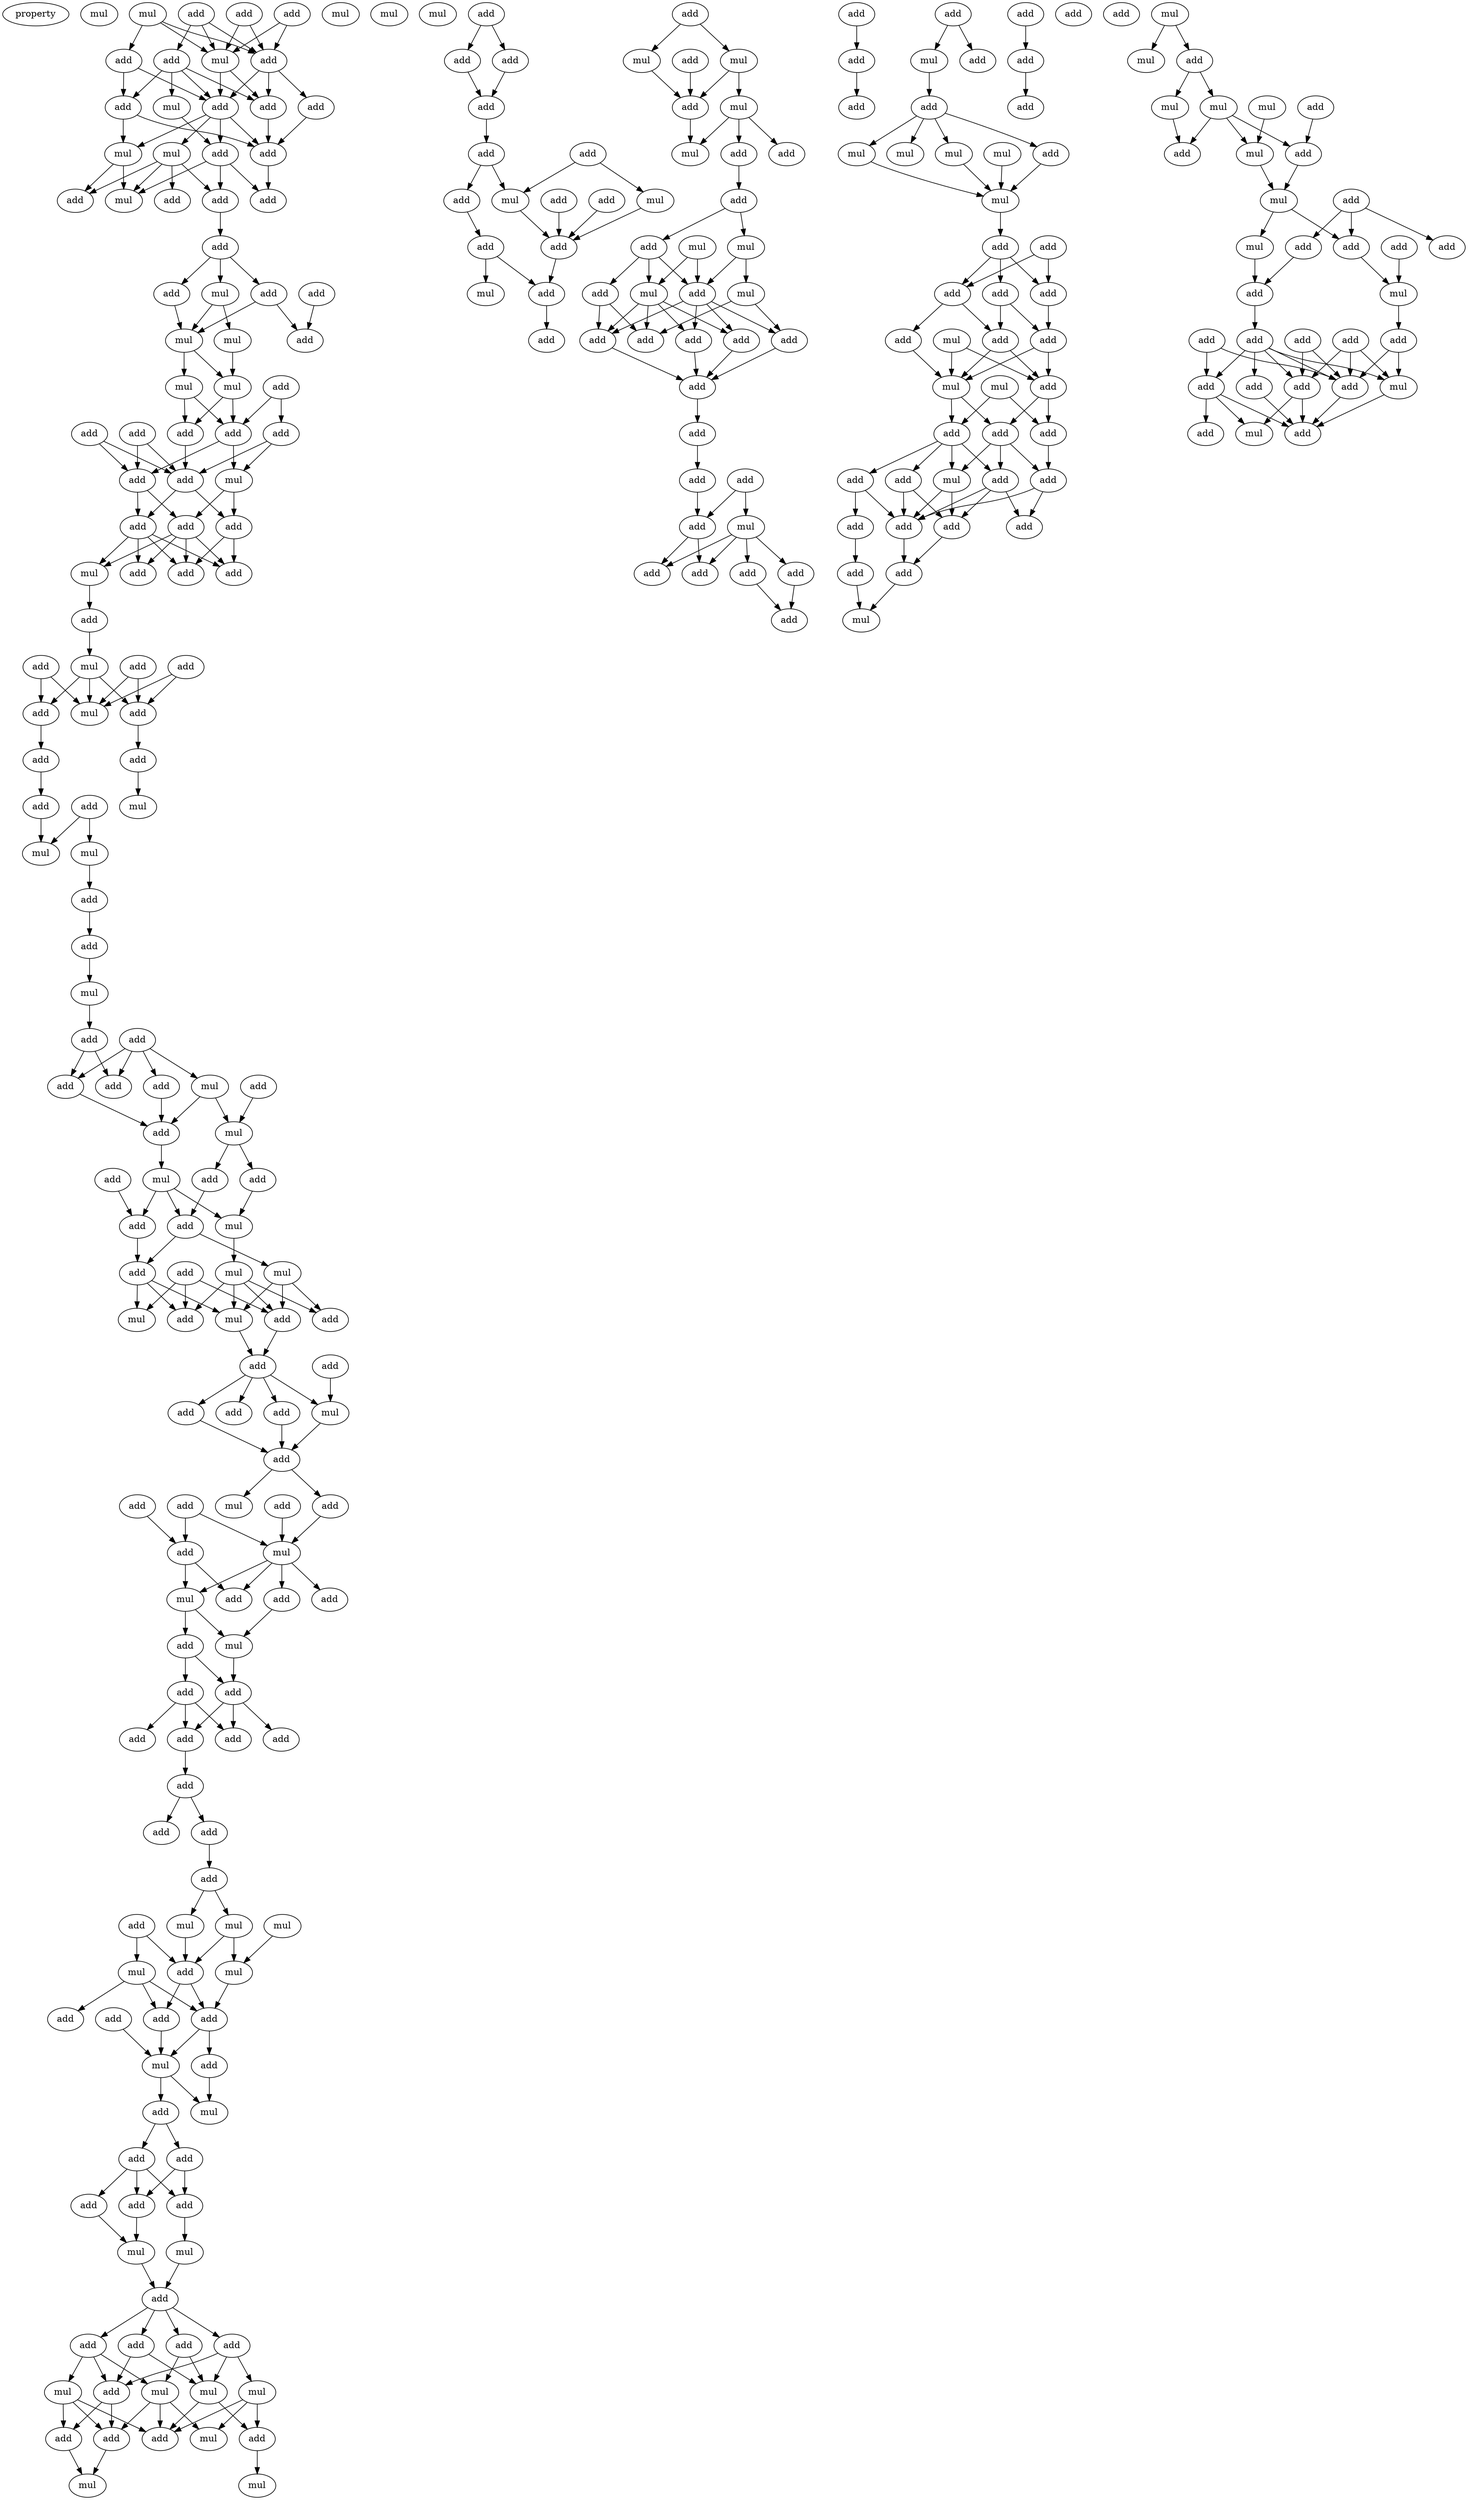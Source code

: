 digraph {
    node [fontcolor=black]
    property [mul=2,lf=1.9]
    0 [ label = mul ];
    1 [ label = mul ];
    2 [ label = add ];
    3 [ label = add ];
    4 [ label = add ];
    5 [ label = add ];
    6 [ label = mul ];
    7 [ label = add ];
    8 [ label = add ];
    9 [ label = add ];
    10 [ label = add ];
    11 [ label = add ];
    12 [ label = mul ];
    13 [ label = add ];
    14 [ label = add ];
    15 [ label = mul ];
    16 [ label = add ];
    17 [ label = mul ];
    18 [ label = add ];
    19 [ label = add ];
    20 [ label = add ];
    21 [ label = mul ];
    22 [ label = add ];
    23 [ label = add ];
    24 [ label = mul ];
    25 [ label = add ];
    26 [ label = add ];
    27 [ label = add ];
    28 [ label = mul ];
    29 [ label = mul ];
    30 [ label = add ];
    31 [ label = mul ];
    32 [ label = add ];
    33 [ label = mul ];
    34 [ label = add ];
    35 [ label = add ];
    36 [ label = add ];
    37 [ label = add ];
    38 [ label = add ];
    39 [ label = add ];
    40 [ label = add ];
    41 [ label = mul ];
    42 [ label = add ];
    43 [ label = add ];
    44 [ label = add ];
    45 [ label = add ];
    46 [ label = mul ];
    47 [ label = add ];
    48 [ label = add ];
    49 [ label = add ];
    50 [ label = mul ];
    51 [ label = add ];
    52 [ label = add ];
    53 [ label = add ];
    54 [ label = add ];
    55 [ label = add ];
    56 [ label = mul ];
    57 [ label = add ];
    58 [ label = add ];
    59 [ label = add ];
    60 [ label = mul ];
    61 [ label = add ];
    62 [ label = mul ];
    63 [ label = mul ];
    64 [ label = add ];
    65 [ label = add ];
    66 [ label = mul ];
    67 [ label = add ];
    68 [ label = add ];
    69 [ label = mul ];
    70 [ label = add ];
    71 [ label = add ];
    72 [ label = add ];
    73 [ label = add ];
    74 [ label = mul ];
    75 [ label = add ];
    76 [ label = add ];
    77 [ label = add ];
    78 [ label = add ];
    79 [ label = mul ];
    80 [ label = add ];
    81 [ label = add ];
    82 [ label = mul ];
    83 [ label = add ];
    84 [ label = mul ];
    85 [ label = add ];
    86 [ label = mul ];
    87 [ label = mul ];
    88 [ label = add ];
    89 [ label = add ];
    90 [ label = mul ];
    91 [ label = add ];
    92 [ label = add ];
    93 [ label = add ];
    94 [ label = add ];
    95 [ label = mul ];
    96 [ label = add ];
    97 [ label = add ];
    98 [ label = add ];
    99 [ label = add ];
    100 [ label = add ];
    101 [ label = mul ];
    102 [ label = add ];
    103 [ label = add ];
    104 [ label = add ];
    105 [ label = mul ];
    106 [ label = mul ];
    107 [ label = add ];
    108 [ label = add ];
    109 [ label = add ];
    110 [ label = mul ];
    111 [ label = add ];
    112 [ label = add ];
    113 [ label = add ];
    114 [ label = add ];
    115 [ label = mul ];
    116 [ label = add ];
    117 [ label = add ];
    118 [ label = add ];
    119 [ label = add ];
    120 [ label = add ];
    121 [ label = add ];
    122 [ label = add ];
    123 [ label = add ];
    124 [ label = mul ];
    125 [ label = mul ];
    126 [ label = mul ];
    127 [ label = mul ];
    128 [ label = mul ];
    129 [ label = add ];
    130 [ label = mul ];
    131 [ label = add ];
    132 [ label = add ];
    133 [ label = add ];
    134 [ label = add ];
    135 [ label = add ];
    136 [ label = mul ];
    137 [ label = add ];
    138 [ label = mul ];
    139 [ label = add ];
    140 [ label = add ];
    141 [ label = add ];
    142 [ label = add ];
    143 [ label = add ];
    144 [ label = mul ];
    145 [ label = mul ];
    146 [ label = add ];
    147 [ label = mul ];
    148 [ label = add ];
    149 [ label = add ];
    150 [ label = add ];
    151 [ label = add ];
    152 [ label = mul ];
    153 [ label = mul ];
    154 [ label = mul ];
    155 [ label = add ];
    156 [ label = mul ];
    157 [ label = add ];
    158 [ label = add ];
    159 [ label = mul ];
    160 [ label = add ];
    161 [ label = add ];
    162 [ label = add ];
    163 [ label = mul ];
    164 [ label = mul ];
    165 [ label = add ];
    166 [ label = add ];
    167 [ label = add ];
    168 [ label = add ];
    169 [ label = add ];
    170 [ label = add ];
    171 [ label = add ];
    172 [ label = mul ];
    173 [ label = add ];
    174 [ label = mul ];
    175 [ label = add ];
    176 [ label = add ];
    177 [ label = add ];
    178 [ label = mul ];
    179 [ label = add ];
    180 [ label = add ];
    181 [ label = mul ];
    182 [ label = add ];
    183 [ label = mul ];
    184 [ label = add ];
    185 [ label = mul ];
    186 [ label = mul ];
    187 [ label = add ];
    188 [ label = add ];
    189 [ label = add ];
    190 [ label = mul ];
    191 [ label = mul ];
    192 [ label = add ];
    193 [ label = add ];
    194 [ label = add ];
    195 [ label = mul ];
    196 [ label = mul ];
    197 [ label = add ];
    198 [ label = add ];
    199 [ label = add ];
    200 [ label = add ];
    201 [ label = add ];
    202 [ label = add ];
    203 [ label = add ];
    204 [ label = add ];
    205 [ label = add ];
    206 [ label = mul ];
    207 [ label = add ];
    208 [ label = add ];
    209 [ label = add ];
    210 [ label = add ];
    211 [ label = add ];
    212 [ label = add ];
    213 [ label = add ];
    214 [ label = add ];
    215 [ label = add ];
    216 [ label = add ];
    217 [ label = mul ];
    218 [ label = add ];
    219 [ label = add ];
    220 [ label = mul ];
    221 [ label = mul ];
    222 [ label = add ];
    223 [ label = mul ];
    224 [ label = mul ];
    225 [ label = mul ];
    226 [ label = add ];
    227 [ label = add ];
    228 [ label = add ];
    229 [ label = add ];
    230 [ label = add ];
    231 [ label = add ];
    232 [ label = add ];
    233 [ label = add ];
    234 [ label = mul ];
    235 [ label = mul ];
    236 [ label = mul ];
    237 [ label = add ];
    238 [ label = add ];
    239 [ label = add ];
    240 [ label = add ];
    241 [ label = add ];
    242 [ label = add ];
    243 [ label = mul ];
    244 [ label = add ];
    245 [ label = add ];
    246 [ label = add ];
    247 [ label = add ];
    248 [ label = add ];
    249 [ label = add ];
    250 [ label = add ];
    251 [ label = add ];
    252 [ label = mul ];
    253 [ label = add ];
    254 [ label = add ];
    255 [ label = add ];
    256 [ label = add ];
    257 [ label = mul ];
    258 [ label = add ];
    259 [ label = mul ];
    260 [ label = add ];
    261 [ label = mul ];
    262 [ label = mul ];
    263 [ label = mul ];
    264 [ label = add ];
    265 [ label = add ];
    266 [ label = add ];
    267 [ label = mul ];
    268 [ label = add ];
    269 [ label = mul ];
    270 [ label = add ];
    271 [ label = mul ];
    272 [ label = add ];
    273 [ label = add ];
    274 [ label = add ];
    275 [ label = add ];
    276 [ label = mul ];
    277 [ label = add ];
    278 [ label = add ];
    279 [ label = add ];
    280 [ label = add ];
    281 [ label = add ];
    282 [ label = add ];
    283 [ label = add ];
    284 [ label = add ];
    285 [ label = add ];
    286 [ label = mul ];
    287 [ label = add ];
    288 [ label = add ];
    289 [ label = mul ];
    1 -> 5 [ name = 0 ];
    1 -> 6 [ name = 1 ];
    1 -> 8 [ name = 2 ];
    2 -> 6 [ name = 3 ];
    2 -> 8 [ name = 4 ];
    3 -> 6 [ name = 5 ];
    3 -> 7 [ name = 6 ];
    3 -> 8 [ name = 7 ];
    4 -> 6 [ name = 8 ];
    4 -> 8 [ name = 9 ];
    5 -> 9 [ name = 10 ];
    5 -> 13 [ name = 11 ];
    6 -> 9 [ name = 12 ];
    6 -> 11 [ name = 13 ];
    7 -> 9 [ name = 14 ];
    7 -> 11 [ name = 15 ];
    7 -> 12 [ name = 16 ];
    7 -> 13 [ name = 17 ];
    8 -> 9 [ name = 18 ];
    8 -> 10 [ name = 19 ];
    8 -> 11 [ name = 20 ];
    9 -> 14 [ name = 21 ];
    9 -> 15 [ name = 22 ];
    9 -> 16 [ name = 23 ];
    9 -> 17 [ name = 24 ];
    10 -> 16 [ name = 25 ];
    11 -> 16 [ name = 26 ];
    12 -> 14 [ name = 27 ];
    13 -> 15 [ name = 28 ];
    13 -> 16 [ name = 29 ];
    14 -> 19 [ name = 30 ];
    14 -> 20 [ name = 31 ];
    14 -> 21 [ name = 32 ];
    15 -> 18 [ name = 33 ];
    15 -> 21 [ name = 34 ];
    16 -> 19 [ name = 35 ];
    17 -> 18 [ name = 36 ];
    17 -> 20 [ name = 37 ];
    17 -> 21 [ name = 38 ];
    17 -> 22 [ name = 39 ];
    20 -> 23 [ name = 40 ];
    23 -> 24 [ name = 41 ];
    23 -> 25 [ name = 42 ];
    23 -> 27 [ name = 43 ];
    24 -> 28 [ name = 44 ];
    24 -> 29 [ name = 45 ];
    25 -> 28 [ name = 46 ];
    25 -> 30 [ name = 47 ];
    26 -> 30 [ name = 48 ];
    27 -> 28 [ name = 49 ];
    28 -> 31 [ name = 50 ];
    28 -> 33 [ name = 51 ];
    29 -> 33 [ name = 52 ];
    31 -> 34 [ name = 53 ];
    31 -> 37 [ name = 54 ];
    32 -> 36 [ name = 55 ];
    32 -> 37 [ name = 56 ];
    33 -> 34 [ name = 57 ];
    33 -> 37 [ name = 58 ];
    34 -> 39 [ name = 59 ];
    35 -> 39 [ name = 60 ];
    35 -> 40 [ name = 61 ];
    36 -> 39 [ name = 62 ];
    36 -> 41 [ name = 63 ];
    37 -> 40 [ name = 64 ];
    37 -> 41 [ name = 65 ];
    38 -> 39 [ name = 66 ];
    38 -> 40 [ name = 67 ];
    39 -> 42 [ name = 68 ];
    39 -> 43 [ name = 69 ];
    40 -> 43 [ name = 70 ];
    40 -> 44 [ name = 71 ];
    41 -> 42 [ name = 72 ];
    41 -> 44 [ name = 73 ];
    42 -> 45 [ name = 74 ];
    42 -> 47 [ name = 75 ];
    43 -> 45 [ name = 76 ];
    43 -> 46 [ name = 77 ];
    43 -> 47 [ name = 78 ];
    43 -> 48 [ name = 79 ];
    44 -> 45 [ name = 80 ];
    44 -> 46 [ name = 81 ];
    44 -> 47 [ name = 82 ];
    44 -> 48 [ name = 83 ];
    46 -> 49 [ name = 84 ];
    49 -> 50 [ name = 85 ];
    50 -> 54 [ name = 86 ];
    50 -> 55 [ name = 87 ];
    50 -> 56 [ name = 88 ];
    51 -> 54 [ name = 89 ];
    51 -> 56 [ name = 90 ];
    52 -> 55 [ name = 91 ];
    52 -> 56 [ name = 92 ];
    53 -> 55 [ name = 93 ];
    53 -> 56 [ name = 94 ];
    54 -> 58 [ name = 95 ];
    55 -> 57 [ name = 96 ];
    57 -> 60 [ name = 97 ];
    58 -> 59 [ name = 98 ];
    59 -> 62 [ name = 99 ];
    61 -> 62 [ name = 100 ];
    61 -> 63 [ name = 101 ];
    63 -> 64 [ name = 102 ];
    64 -> 65 [ name = 103 ];
    65 -> 66 [ name = 104 ];
    66 -> 68 [ name = 105 ];
    67 -> 69 [ name = 106 ];
    67 -> 70 [ name = 107 ];
    67 -> 71 [ name = 108 ];
    67 -> 72 [ name = 109 ];
    68 -> 71 [ name = 110 ];
    68 -> 72 [ name = 111 ];
    69 -> 74 [ name = 112 ];
    69 -> 75 [ name = 113 ];
    70 -> 75 [ name = 114 ];
    71 -> 75 [ name = 115 ];
    73 -> 74 [ name = 116 ];
    74 -> 76 [ name = 117 ];
    74 -> 78 [ name = 118 ];
    75 -> 79 [ name = 119 ];
    76 -> 82 [ name = 120 ];
    77 -> 81 [ name = 121 ];
    78 -> 80 [ name = 122 ];
    79 -> 80 [ name = 123 ];
    79 -> 81 [ name = 124 ];
    79 -> 82 [ name = 125 ];
    80 -> 85 [ name = 126 ];
    80 -> 86 [ name = 127 ];
    81 -> 85 [ name = 128 ];
    82 -> 84 [ name = 129 ];
    83 -> 87 [ name = 130 ];
    83 -> 88 [ name = 131 ];
    83 -> 89 [ name = 132 ];
    84 -> 88 [ name = 133 ];
    84 -> 89 [ name = 134 ];
    84 -> 90 [ name = 135 ];
    84 -> 91 [ name = 136 ];
    85 -> 87 [ name = 137 ];
    85 -> 89 [ name = 138 ];
    85 -> 90 [ name = 139 ];
    86 -> 88 [ name = 140 ];
    86 -> 90 [ name = 141 ];
    86 -> 91 [ name = 142 ];
    88 -> 93 [ name = 143 ];
    90 -> 93 [ name = 144 ];
    92 -> 95 [ name = 145 ];
    93 -> 94 [ name = 146 ];
    93 -> 95 [ name = 147 ];
    93 -> 96 [ name = 148 ];
    93 -> 97 [ name = 149 ];
    94 -> 98 [ name = 150 ];
    95 -> 98 [ name = 151 ];
    96 -> 98 [ name = 152 ];
    98 -> 100 [ name = 153 ];
    98 -> 101 [ name = 154 ];
    99 -> 105 [ name = 155 ];
    100 -> 105 [ name = 156 ];
    102 -> 104 [ name = 157 ];
    102 -> 105 [ name = 158 ];
    103 -> 104 [ name = 159 ];
    104 -> 106 [ name = 160 ];
    104 -> 108 [ name = 161 ];
    105 -> 106 [ name = 162 ];
    105 -> 107 [ name = 163 ];
    105 -> 108 [ name = 164 ];
    105 -> 109 [ name = 165 ];
    106 -> 110 [ name = 166 ];
    106 -> 111 [ name = 167 ];
    109 -> 110 [ name = 168 ];
    110 -> 113 [ name = 169 ];
    111 -> 112 [ name = 170 ];
    111 -> 113 [ name = 171 ];
    112 -> 114 [ name = 172 ];
    112 -> 116 [ name = 173 ];
    112 -> 118 [ name = 174 ];
    113 -> 116 [ name = 175 ];
    113 -> 117 [ name = 176 ];
    113 -> 118 [ name = 177 ];
    116 -> 119 [ name = 178 ];
    119 -> 120 [ name = 179 ];
    119 -> 121 [ name = 180 ];
    121 -> 122 [ name = 181 ];
    122 -> 124 [ name = 182 ];
    122 -> 125 [ name = 183 ];
    123 -> 128 [ name = 184 ];
    123 -> 129 [ name = 185 ];
    124 -> 129 [ name = 186 ];
    124 -> 130 [ name = 187 ];
    125 -> 129 [ name = 188 ];
    127 -> 130 [ name = 189 ];
    128 -> 131 [ name = 190 ];
    128 -> 133 [ name = 191 ];
    128 -> 134 [ name = 192 ];
    129 -> 131 [ name = 193 ];
    129 -> 133 [ name = 194 ];
    130 -> 133 [ name = 195 ];
    131 -> 136 [ name = 196 ];
    132 -> 136 [ name = 197 ];
    133 -> 135 [ name = 198 ];
    133 -> 136 [ name = 199 ];
    135 -> 138 [ name = 200 ];
    136 -> 137 [ name = 201 ];
    136 -> 138 [ name = 202 ];
    137 -> 139 [ name = 203 ];
    137 -> 140 [ name = 204 ];
    139 -> 141 [ name = 205 ];
    139 -> 142 [ name = 206 ];
    139 -> 143 [ name = 207 ];
    140 -> 141 [ name = 208 ];
    140 -> 142 [ name = 209 ];
    141 -> 144 [ name = 210 ];
    142 -> 145 [ name = 211 ];
    143 -> 144 [ name = 212 ];
    144 -> 146 [ name = 213 ];
    145 -> 146 [ name = 214 ];
    146 -> 148 [ name = 215 ];
    146 -> 149 [ name = 216 ];
    146 -> 150 [ name = 217 ];
    146 -> 151 [ name = 218 ];
    148 -> 153 [ name = 219 ];
    148 -> 155 [ name = 220 ];
    149 -> 152 [ name = 221 ];
    149 -> 154 [ name = 222 ];
    149 -> 155 [ name = 223 ];
    150 -> 152 [ name = 224 ];
    150 -> 153 [ name = 225 ];
    151 -> 153 [ name = 226 ];
    151 -> 155 [ name = 227 ];
    151 -> 156 [ name = 228 ];
    152 -> 157 [ name = 229 ];
    152 -> 159 [ name = 230 ];
    152 -> 161 [ name = 231 ];
    153 -> 157 [ name = 232 ];
    153 -> 160 [ name = 233 ];
    154 -> 157 [ name = 234 ];
    154 -> 158 [ name = 235 ];
    154 -> 161 [ name = 236 ];
    155 -> 158 [ name = 237 ];
    155 -> 161 [ name = 238 ];
    156 -> 157 [ name = 239 ];
    156 -> 159 [ name = 240 ];
    156 -> 160 [ name = 241 ];
    158 -> 164 [ name = 242 ];
    160 -> 163 [ name = 243 ];
    161 -> 164 [ name = 244 ];
    162 -> 165 [ name = 245 ];
    162 -> 166 [ name = 246 ];
    165 -> 167 [ name = 247 ];
    166 -> 167 [ name = 248 ];
    167 -> 168 [ name = 249 ];
    168 -> 173 [ name = 250 ];
    168 -> 174 [ name = 251 ];
    169 -> 172 [ name = 252 ];
    169 -> 174 [ name = 253 ];
    170 -> 175 [ name = 254 ];
    171 -> 175 [ name = 255 ];
    172 -> 175 [ name = 256 ];
    173 -> 176 [ name = 257 ];
    174 -> 175 [ name = 258 ];
    175 -> 177 [ name = 259 ];
    176 -> 177 [ name = 260 ];
    176 -> 178 [ name = 261 ];
    177 -> 180 [ name = 262 ];
    179 -> 181 [ name = 263 ];
    179 -> 183 [ name = 264 ];
    181 -> 184 [ name = 265 ];
    182 -> 184 [ name = 266 ];
    183 -> 184 [ name = 267 ];
    183 -> 185 [ name = 268 ];
    184 -> 186 [ name = 269 ];
    185 -> 186 [ name = 270 ];
    185 -> 187 [ name = 271 ];
    185 -> 188 [ name = 272 ];
    187 -> 189 [ name = 273 ];
    189 -> 191 [ name = 274 ];
    189 -> 192 [ name = 275 ];
    190 -> 193 [ name = 276 ];
    190 -> 196 [ name = 277 ];
    191 -> 193 [ name = 278 ];
    191 -> 195 [ name = 279 ];
    192 -> 193 [ name = 280 ];
    192 -> 194 [ name = 281 ];
    192 -> 196 [ name = 282 ];
    193 -> 198 [ name = 283 ];
    193 -> 199 [ name = 284 ];
    193 -> 200 [ name = 285 ];
    193 -> 201 [ name = 286 ];
    194 -> 197 [ name = 287 ];
    194 -> 201 [ name = 288 ];
    195 -> 197 [ name = 289 ];
    195 -> 199 [ name = 290 ];
    196 -> 197 [ name = 291 ];
    196 -> 198 [ name = 292 ];
    196 -> 200 [ name = 293 ];
    196 -> 201 [ name = 294 ];
    198 -> 202 [ name = 295 ];
    199 -> 202 [ name = 296 ];
    200 -> 202 [ name = 297 ];
    201 -> 202 [ name = 298 ];
    202 -> 203 [ name = 299 ];
    203 -> 205 [ name = 300 ];
    204 -> 206 [ name = 301 ];
    204 -> 207 [ name = 302 ];
    205 -> 207 [ name = 303 ];
    206 -> 208 [ name = 304 ];
    206 -> 209 [ name = 305 ];
    206 -> 210 [ name = 306 ];
    206 -> 211 [ name = 307 ];
    207 -> 208 [ name = 308 ];
    207 -> 209 [ name = 309 ];
    210 -> 213 [ name = 310 ];
    211 -> 213 [ name = 311 ];
    212 -> 214 [ name = 312 ];
    214 -> 215 [ name = 313 ];
    216 -> 217 [ name = 314 ];
    216 -> 218 [ name = 315 ];
    217 -> 219 [ name = 316 ];
    219 -> 220 [ name = 317 ];
    219 -> 222 [ name = 318 ];
    219 -> 223 [ name = 319 ];
    219 -> 224 [ name = 320 ];
    220 -> 225 [ name = 321 ];
    221 -> 225 [ name = 322 ];
    222 -> 225 [ name = 323 ];
    223 -> 225 [ name = 324 ];
    225 -> 227 [ name = 325 ];
    226 -> 228 [ name = 326 ];
    226 -> 230 [ name = 327 ];
    227 -> 228 [ name = 328 ];
    227 -> 229 [ name = 329 ];
    227 -> 230 [ name = 330 ];
    228 -> 232 [ name = 331 ];
    229 -> 232 [ name = 332 ];
    229 -> 233 [ name = 333 ];
    230 -> 231 [ name = 334 ];
    230 -> 233 [ name = 335 ];
    231 -> 235 [ name = 336 ];
    232 -> 235 [ name = 337 ];
    232 -> 237 [ name = 338 ];
    233 -> 235 [ name = 339 ];
    233 -> 237 [ name = 340 ];
    234 -> 235 [ name = 341 ];
    234 -> 237 [ name = 342 ];
    235 -> 239 [ name = 343 ];
    235 -> 240 [ name = 344 ];
    236 -> 238 [ name = 345 ];
    236 -> 240 [ name = 346 ];
    237 -> 238 [ name = 347 ];
    237 -> 239 [ name = 348 ];
    238 -> 245 [ name = 349 ];
    239 -> 243 [ name = 350 ];
    239 -> 244 [ name = 351 ];
    239 -> 245 [ name = 352 ];
    240 -> 241 [ name = 353 ];
    240 -> 242 [ name = 354 ];
    240 -> 243 [ name = 355 ];
    240 -> 244 [ name = 356 ];
    241 -> 246 [ name = 357 ];
    241 -> 249 [ name = 358 ];
    242 -> 248 [ name = 359 ];
    242 -> 249 [ name = 360 ];
    243 -> 246 [ name = 361 ];
    243 -> 249 [ name = 362 ];
    244 -> 246 [ name = 363 ];
    244 -> 247 [ name = 364 ];
    244 -> 249 [ name = 365 ];
    245 -> 247 [ name = 366 ];
    245 -> 249 [ name = 367 ];
    246 -> 250 [ name = 368 ];
    248 -> 251 [ name = 369 ];
    249 -> 250 [ name = 370 ];
    250 -> 252 [ name = 371 ];
    251 -> 252 [ name = 372 ];
    253 -> 254 [ name = 373 ];
    254 -> 258 [ name = 374 ];
    257 -> 259 [ name = 375 ];
    257 -> 260 [ name = 376 ];
    260 -> 262 [ name = 377 ];
    260 -> 263 [ name = 378 ];
    261 -> 267 [ name = 379 ];
    262 -> 265 [ name = 380 ];
    263 -> 265 [ name = 381 ];
    263 -> 266 [ name = 382 ];
    263 -> 267 [ name = 383 ];
    264 -> 266 [ name = 384 ];
    266 -> 269 [ name = 385 ];
    267 -> 269 [ name = 386 ];
    268 -> 270 [ name = 387 ];
    268 -> 272 [ name = 388 ];
    268 -> 273 [ name = 389 ];
    269 -> 270 [ name = 390 ];
    269 -> 271 [ name = 391 ];
    270 -> 276 [ name = 392 ];
    271 -> 275 [ name = 393 ];
    273 -> 275 [ name = 394 ];
    274 -> 276 [ name = 395 ];
    275 -> 279 [ name = 396 ];
    276 -> 277 [ name = 397 ];
    277 -> 284 [ name = 398 ];
    277 -> 286 [ name = 399 ];
    278 -> 282 [ name = 400 ];
    278 -> 284 [ name = 401 ];
    279 -> 282 [ name = 402 ];
    279 -> 283 [ name = 403 ];
    279 -> 284 [ name = 404 ];
    279 -> 285 [ name = 405 ];
    279 -> 286 [ name = 406 ];
    280 -> 283 [ name = 407 ];
    280 -> 284 [ name = 408 ];
    280 -> 286 [ name = 409 ];
    281 -> 283 [ name = 410 ];
    281 -> 284 [ name = 411 ];
    282 -> 287 [ name = 412 ];
    282 -> 288 [ name = 413 ];
    282 -> 289 [ name = 414 ];
    283 -> 287 [ name = 415 ];
    283 -> 289 [ name = 416 ];
    284 -> 287 [ name = 417 ];
    285 -> 287 [ name = 418 ];
    286 -> 287 [ name = 419 ];
}
